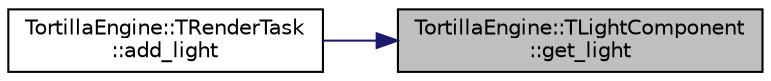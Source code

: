 digraph "TortillaEngine::TLightComponent::get_light"
{
 // LATEX_PDF_SIZE
  edge [fontname="Helvetica",fontsize="10",labelfontname="Helvetica",labelfontsize="10"];
  node [fontname="Helvetica",fontsize="10",shape=record];
  rankdir="RL";
  Node1 [label="TortillaEngine::TLightComponent\l::get_light",height=0.2,width=0.4,color="black", fillcolor="grey75", style="filled", fontcolor="black",tooltip="Gets a reference to the light."];
  Node1 -> Node2 [dir="back",color="midnightblue",fontsize="10",style="solid",fontname="Helvetica"];
  Node2 [label="TortillaEngine::TRenderTask\l::add_light",height=0.2,width=0.4,color="black", fillcolor="white", style="filled",URL="$class_tortilla_engine_1_1_t_render_task.html#ab6ed5585e230d90f785647bd3fadb75e",tooltip="Adds a light to the subscribed component collection."];
}
